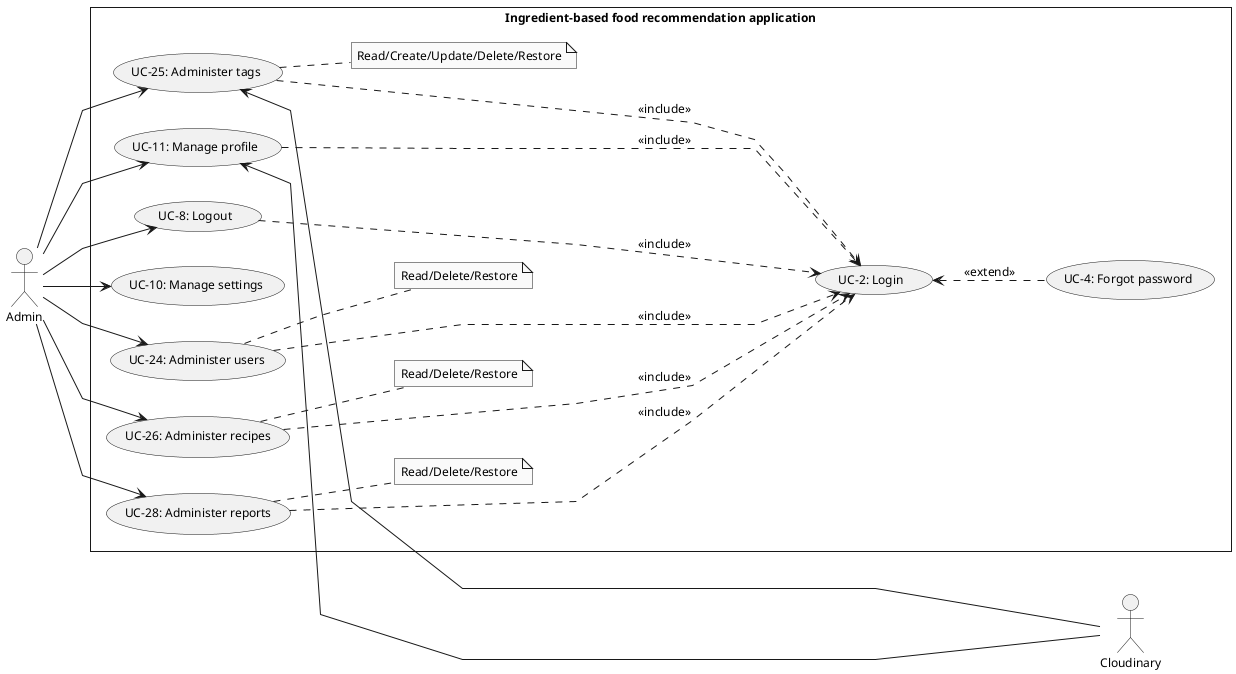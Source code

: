 @startuml AdminUsecase
skinparam style strictuml
skinparam monochrome true
skinparam linetype polyline
skinparam defaultFontSize 12
left to right direction
actor "Admin" as admin
actor "Cloudinary" as cl
rectangle Ingredient-based<U+0020>food<U+0020>recommendation<U+0020>application {
    usecase "UC-2: Login" as ucLogin
    usecase "UC-4: Forgot password" as ucForgotPassword
    usecase "UC-8: Logout" as ucLogout
    usecase "UC-10: Manage settings" as ucManageSetting
    usecase "UC-11: Manage profile" as ucManageProfile

    usecase "UC-24: Administer users" as ucAdmUser
    usecase "UC-25: Administer tags" as ucAdmTags
    usecase "UC-26: Administer recipes" as ucAdmRecipe
    usecase "UC-28: Administer reports" as ucAdmReport

    note "Read/Delete/Restore" as noteAdmUser
    note "Read/Delete/Restore" as noteAdmRecipe
    note "Read/Create/Update/Delete/Restore" as noteAdmTag
    note "Read/Delete/Restore" as noteAdmReport

    admin --> ucAdmUser
        ucAdmUser .. noteAdmUser
    admin --> ucAdmRecipe
        ucAdmRecipe .. noteAdmRecipe
    admin --> ucAdmReport
        ucAdmReport .. noteAdmReport
    admin --> ucAdmTags
        ucAdmTags .. noteAdmTag
    admin --> ucManageProfile
    admin --> ucManageSetting
    admin --> ucLogout

    ucLogout .....> ucLogin : <<include>>
    ucAdmUser .....> ucLogin : <<include>>
    ucAdmRecipe .....> ucLogin : <<include>>
    ucAdmTags .....> ucLogin : <<include>>
    ucManageProfile .....> ucLogin : <<include>>
    ucAdmReport .....> ucLogin : <<include>>

    ucLogin <.. ucForgotPassword : <<extend>>

    cl --up----> ucManageProfile
    cl --up----> ucAdmTags
}

@enduml

